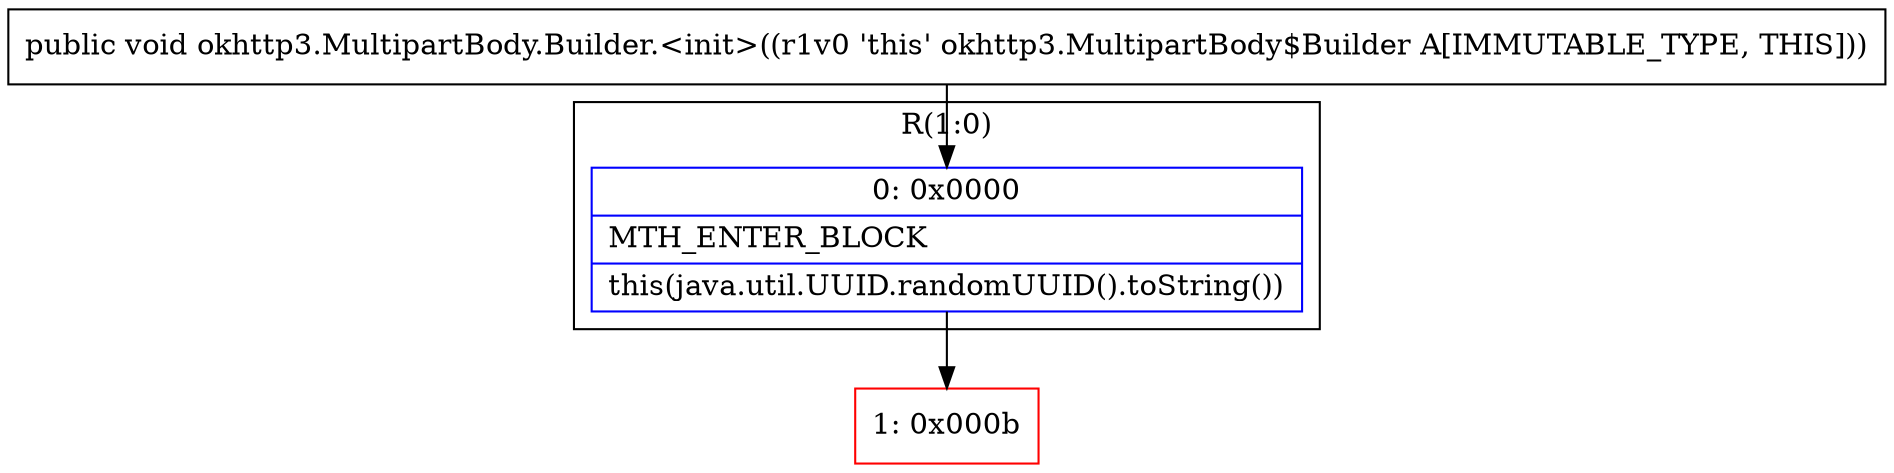 digraph "CFG forokhttp3.MultipartBody.Builder.\<init\>()V" {
subgraph cluster_Region_858097805 {
label = "R(1:0)";
node [shape=record,color=blue];
Node_0 [shape=record,label="{0\:\ 0x0000|MTH_ENTER_BLOCK\l|this(java.util.UUID.randomUUID().toString())\l}"];
}
Node_1 [shape=record,color=red,label="{1\:\ 0x000b}"];
MethodNode[shape=record,label="{public void okhttp3.MultipartBody.Builder.\<init\>((r1v0 'this' okhttp3.MultipartBody$Builder A[IMMUTABLE_TYPE, THIS])) }"];
MethodNode -> Node_0;
Node_0 -> Node_1;
}

